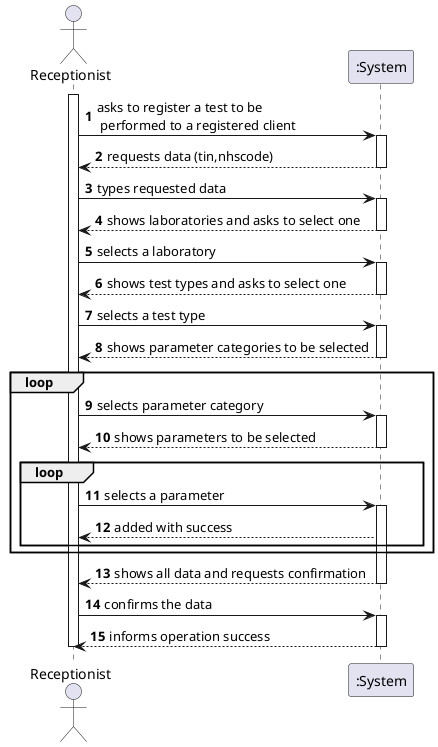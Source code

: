 @startuml
autonumber
actor "Receptionist" as REP

activate REP
REP -> ":System" : asks to register a test to be \n performed to a registered client
activate ":System"
":System" --> REP : requests data (tin,nhscode)
deactivate ":System"

REP -> ":System" : types requested data
activate ":System"
":System" --> REP : shows laboratories and asks to select one
deactivate ":System"

REP -> ":System" : selects a laboratory
activate ":System"
":System" --> REP : shows test types and asks to select one
deactivate ":System"

REP -> ":System" : selects a test type
activate ":System"

":System" --> REP : shows parameter categories to be selected
deactivate ":System"
loop
REP -> ":System" : selects parameter category
activate ":System"

":System" --> REP : shows parameters to be selected
deactivate ":System"

loop
REP -> ":System" : selects a parameter
activate ":System"
":System" --> REP : added with success
end
end

":System" --> REP : shows all data and requests confirmation
deactivate ":System"

REP -> ":System" : confirms the data
activate ":System"
":System" --> REP : informs operation success
deactivate ":System"

deactivate REP

@enduml